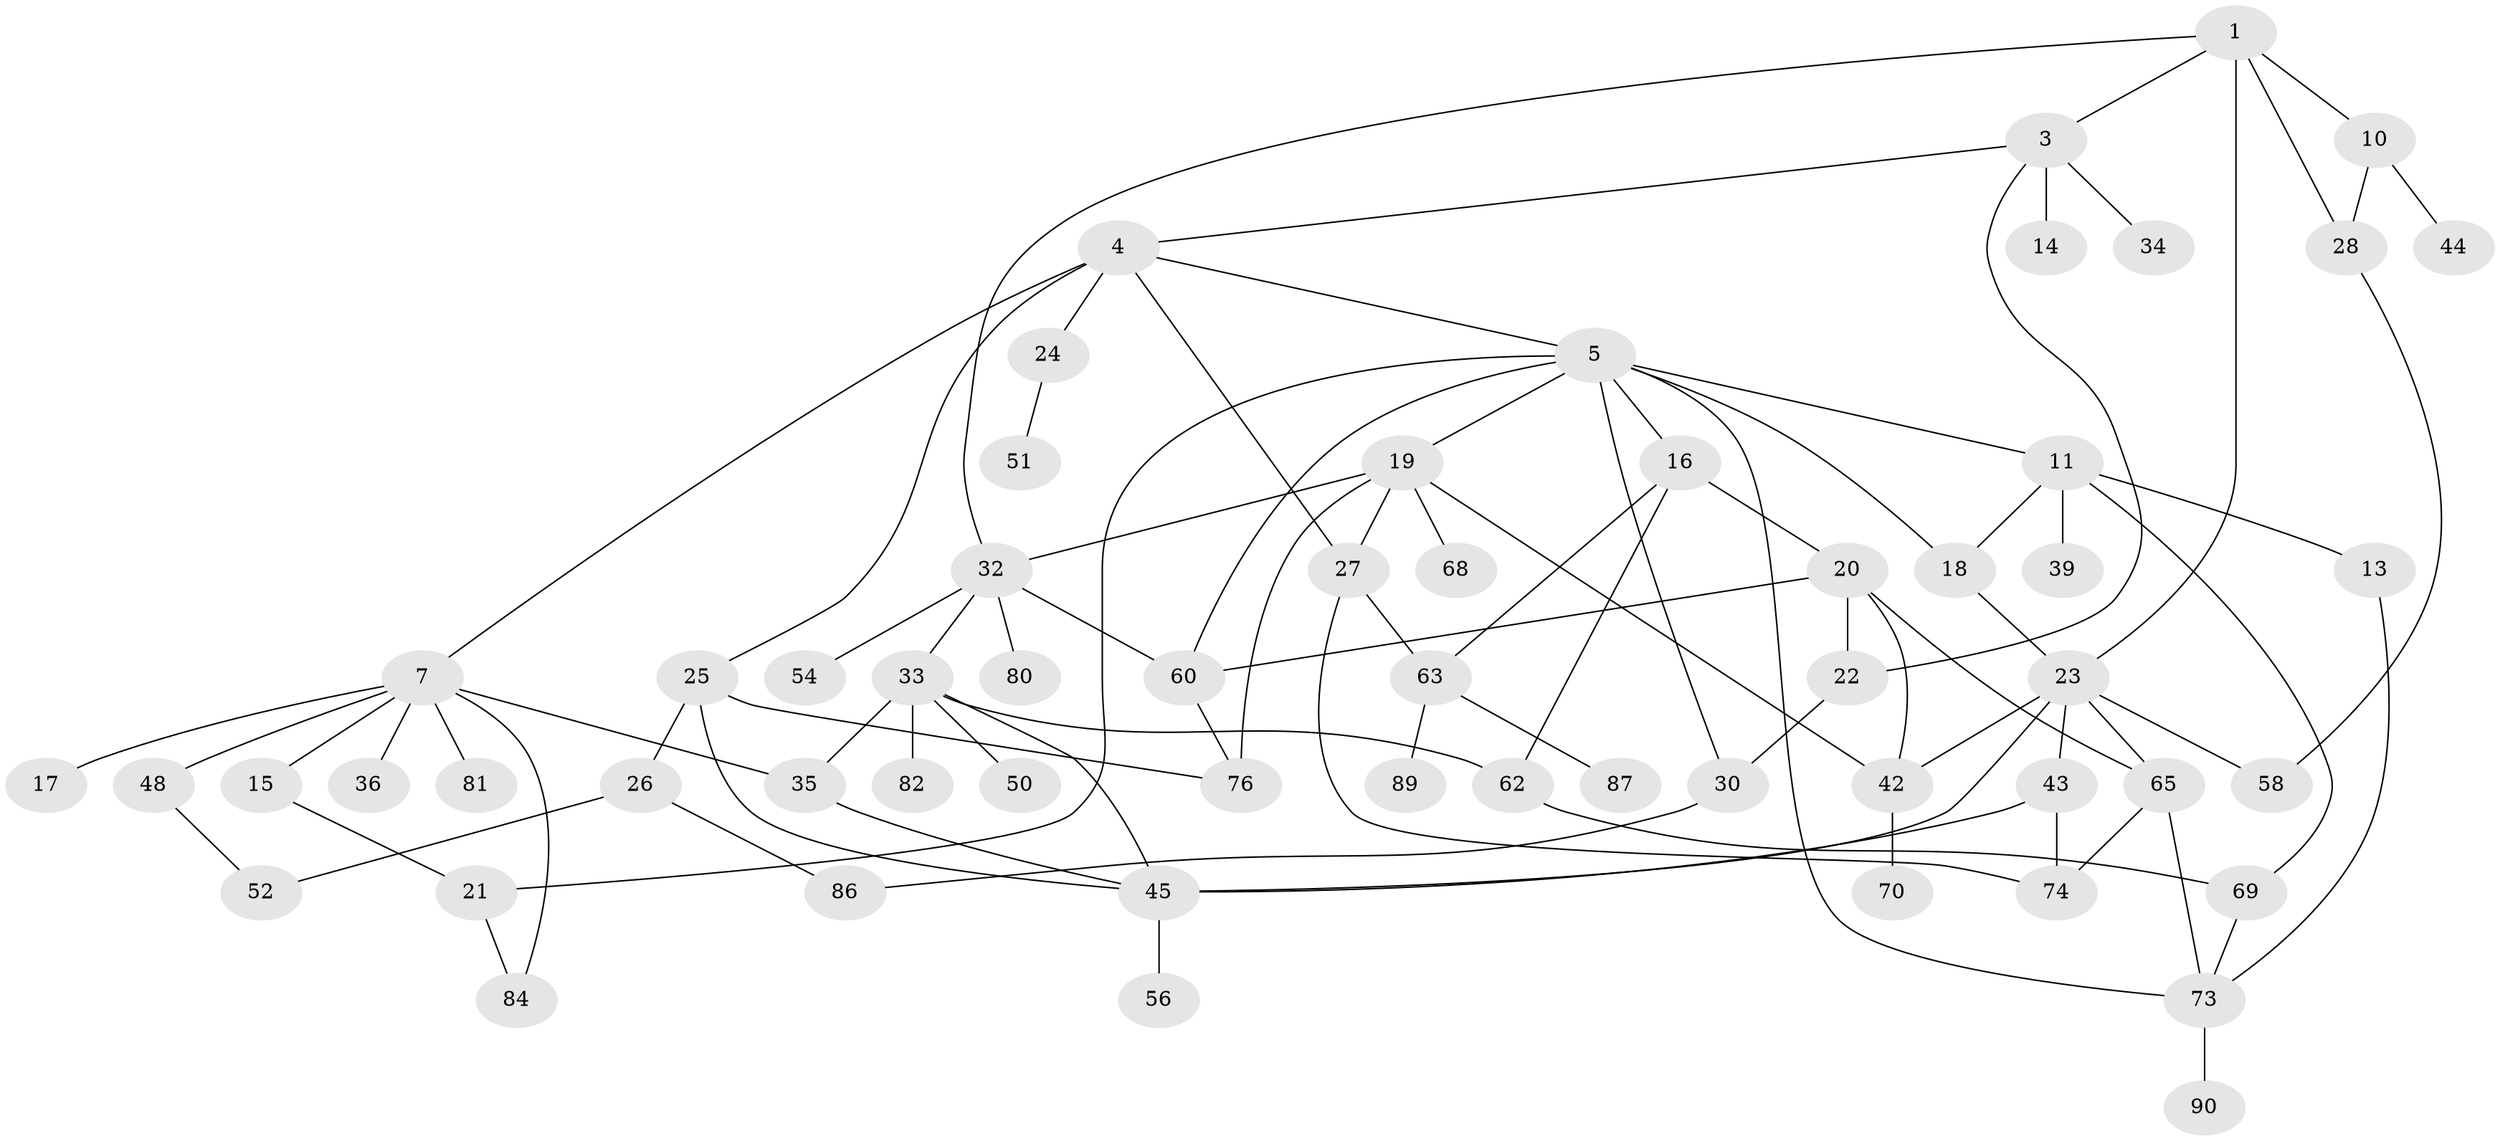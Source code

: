 // Generated by graph-tools (version 1.1) at 2025/51/02/27/25 19:51:39]
// undirected, 59 vertices, 90 edges
graph export_dot {
graph [start="1"]
  node [color=gray90,style=filled];
  1 [super="+2"];
  3 [super="+9"];
  4 [super="+6"];
  5 [super="+8"];
  7 [super="+67"];
  10 [super="+12"];
  11 [super="+40"];
  13 [super="+71"];
  14;
  15;
  16;
  17 [super="+85"];
  18 [super="+55"];
  19 [super="+61"];
  20 [super="+75"];
  21 [super="+57"];
  22 [super="+37"];
  23 [super="+29"];
  24 [super="+91"];
  25;
  26 [super="+47"];
  27;
  28;
  30 [super="+31"];
  32 [super="+46"];
  33 [super="+38"];
  34 [super="+49"];
  35 [super="+41"];
  36;
  39;
  42 [super="+59"];
  43 [super="+72"];
  44 [super="+64"];
  45 [super="+53"];
  48;
  50;
  51;
  52 [super="+77"];
  54;
  56;
  58;
  60 [super="+79"];
  62;
  63 [super="+66"];
  65;
  68;
  69;
  70;
  73 [super="+83"];
  74 [super="+78"];
  76 [super="+88"];
  80;
  81;
  82;
  84;
  86;
  87;
  89;
  90;
  1 -- 10;
  1 -- 23;
  1 -- 28;
  1 -- 32;
  1 -- 3;
  3 -- 4;
  3 -- 34;
  3 -- 14;
  3 -- 22;
  4 -- 5;
  4 -- 25;
  4 -- 24;
  4 -- 27;
  4 -- 7;
  5 -- 21;
  5 -- 60;
  5 -- 18;
  5 -- 16;
  5 -- 19;
  5 -- 73;
  5 -- 11;
  5 -- 30;
  7 -- 15;
  7 -- 17;
  7 -- 36;
  7 -- 48;
  7 -- 81;
  7 -- 35;
  7 -- 84;
  10 -- 44;
  10 -- 28;
  11 -- 13;
  11 -- 18;
  11 -- 39;
  11 -- 69;
  13 -- 73;
  15 -- 21;
  16 -- 20;
  16 -- 62;
  16 -- 63;
  18 -- 23;
  19 -- 27;
  19 -- 76;
  19 -- 32;
  19 -- 42;
  19 -- 68;
  20 -- 42;
  20 -- 65;
  20 -- 60;
  20 -- 22;
  21 -- 84;
  22 -- 30;
  23 -- 65;
  23 -- 58;
  23 -- 42;
  23 -- 43;
  23 -- 45;
  24 -- 51;
  25 -- 26;
  25 -- 76;
  25 -- 45;
  26 -- 86;
  26 -- 52;
  27 -- 63;
  27 -- 74;
  28 -- 58;
  30 -- 86;
  32 -- 33;
  32 -- 80;
  32 -- 54;
  32 -- 60;
  33 -- 35;
  33 -- 62;
  33 -- 50;
  33 -- 45;
  33 -- 82;
  35 -- 45;
  42 -- 70;
  43 -- 74;
  43 -- 45;
  45 -- 56;
  48 -- 52;
  60 -- 76;
  62 -- 69;
  63 -- 89;
  63 -- 87;
  65 -- 73;
  65 -- 74;
  69 -- 73;
  73 -- 90;
}
